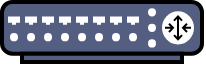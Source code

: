 <mxfile version="14.6.6" type="github">
  <diagram id="IkkS6vIG6xOGo_jpHFe4" name="Page-1">
    <mxGraphModel dx="-112" dy="736" grid="0" gridSize="10" guides="1" tooltips="1" connect="1" arrows="1" fold="1" page="0" pageScale="1" pageWidth="1500" pageHeight="830" math="0" shadow="0">
      <root>
        <mxCell id="0" />
        <mxCell id="1" parent="0" />
        <mxCell id="nL5D4vybWRLOkt3Ejln--1" value="" style="fontColor=#0066CC;verticalAlign=top;verticalLabelPosition=bottom;labelPosition=center;align=center;html=1;outlineConnect=0;gradientColor=none;gradientDirection=north;strokeWidth=2;shape=mxgraph.networks.router;fillColor=#535E80;" vertex="1" parent="1">
          <mxGeometry x="710" y="-280" width="100" height="30" as="geometry" />
        </mxCell>
      </root>
    </mxGraphModel>
  </diagram>
</mxfile>

